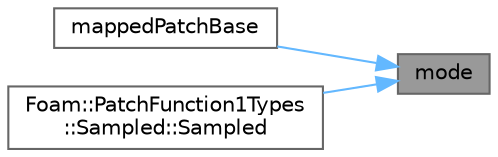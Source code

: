 digraph "mode"
{
 // LATEX_PDF_SIZE
  bgcolor="transparent";
  edge [fontname=Helvetica,fontsize=10,labelfontname=Helvetica,labelfontsize=10];
  node [fontname=Helvetica,fontsize=10,shape=box,height=0.2,width=0.4];
  rankdir="RL";
  Node1 [id="Node000001",label="mode",height=0.2,width=0.4,color="gray40", fillcolor="grey60", style="filled", fontcolor="black",tooltip=" "];
  Node1 -> Node2 [id="edge1_Node000001_Node000002",dir="back",color="steelblue1",style="solid",tooltip=" "];
  Node2 [id="Node000002",label="mappedPatchBase",height=0.2,width=0.4,color="grey40", fillcolor="white", style="filled",URL="$classFoam_1_1mappedPatchBase.html#a4c135e71961c4656c32908078c3a0289",tooltip=" "];
  Node1 -> Node3 [id="edge2_Node000001_Node000003",dir="back",color="steelblue1",style="solid",tooltip=" "];
  Node3 [id="Node000003",label="Foam::PatchFunction1Types\l::Sampled::Sampled",height=0.2,width=0.4,color="grey40", fillcolor="white", style="filled",URL="$classFoam_1_1PatchFunction1Types_1_1Sampled.html#a7aaebc4dd46ddace91604b0a53004b78",tooltip=" "];
}
